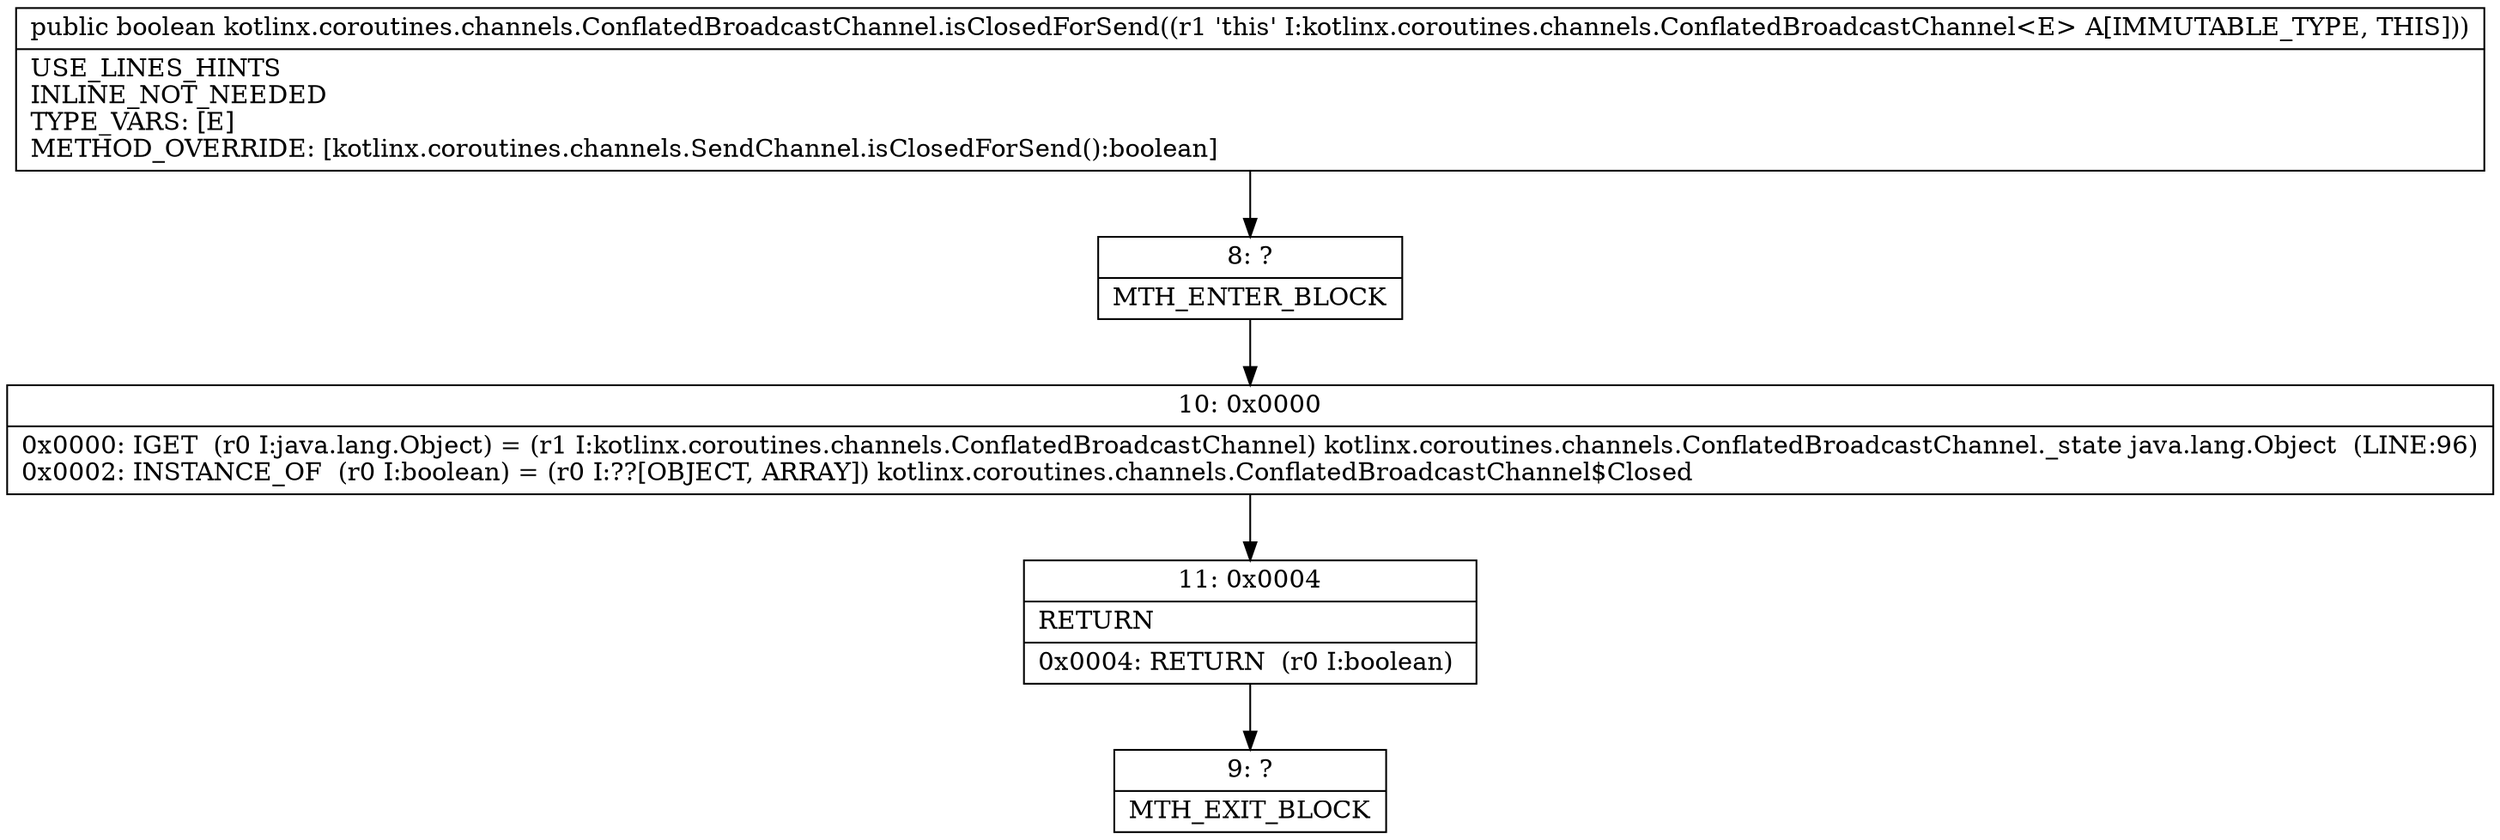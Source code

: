 digraph "CFG forkotlinx.coroutines.channels.ConflatedBroadcastChannel.isClosedForSend()Z" {
Node_8 [shape=record,label="{8\:\ ?|MTH_ENTER_BLOCK\l}"];
Node_10 [shape=record,label="{10\:\ 0x0000|0x0000: IGET  (r0 I:java.lang.Object) = (r1 I:kotlinx.coroutines.channels.ConflatedBroadcastChannel) kotlinx.coroutines.channels.ConflatedBroadcastChannel._state java.lang.Object  (LINE:96)\l0x0002: INSTANCE_OF  (r0 I:boolean) = (r0 I:??[OBJECT, ARRAY]) kotlinx.coroutines.channels.ConflatedBroadcastChannel$Closed \l}"];
Node_11 [shape=record,label="{11\:\ 0x0004|RETURN\l|0x0004: RETURN  (r0 I:boolean) \l}"];
Node_9 [shape=record,label="{9\:\ ?|MTH_EXIT_BLOCK\l}"];
MethodNode[shape=record,label="{public boolean kotlinx.coroutines.channels.ConflatedBroadcastChannel.isClosedForSend((r1 'this' I:kotlinx.coroutines.channels.ConflatedBroadcastChannel\<E\> A[IMMUTABLE_TYPE, THIS]))  | USE_LINES_HINTS\lINLINE_NOT_NEEDED\lTYPE_VARS: [E]\lMETHOD_OVERRIDE: [kotlinx.coroutines.channels.SendChannel.isClosedForSend():boolean]\l}"];
MethodNode -> Node_8;Node_8 -> Node_10;
Node_10 -> Node_11;
Node_11 -> Node_9;
}

